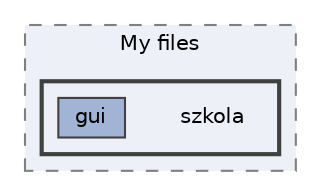 digraph "G:/protondrive/My files/szkola"
{
 // LATEX_PDF_SIZE
  bgcolor="transparent";
  edge [fontname=Helvetica,fontsize=10,labelfontname=Helvetica,labelfontsize=10];
  node [fontname=Helvetica,fontsize=10,shape=box,height=0.2,width=0.4];
  compound=true
  subgraph clusterdir_b5762b5d537fed94f840066040ae9316 {
    graph [ bgcolor="#edf0f7", pencolor="grey50", label="My files", fontname=Helvetica,fontsize=10 style="filled,dashed", URL="dir_b5762b5d537fed94f840066040ae9316.html",tooltip=""]
  subgraph clusterdir_de1f61a1b27e986fb2727b974df8fc11 {
    graph [ bgcolor="#edf0f7", pencolor="grey25", label="", fontname=Helvetica,fontsize=10 style="filled,bold", URL="dir_de1f61a1b27e986fb2727b974df8fc11.html",tooltip=""]
    dir_de1f61a1b27e986fb2727b974df8fc11 [shape=plaintext, label="szkola"];
  dir_55afcef7c7d2cce4a30a3994fec7fbab [label="gui", fillcolor="#a2b4d6", color="grey25", style="filled", URL="dir_55afcef7c7d2cce4a30a3994fec7fbab.html",tooltip=""];
  }
  }
}
